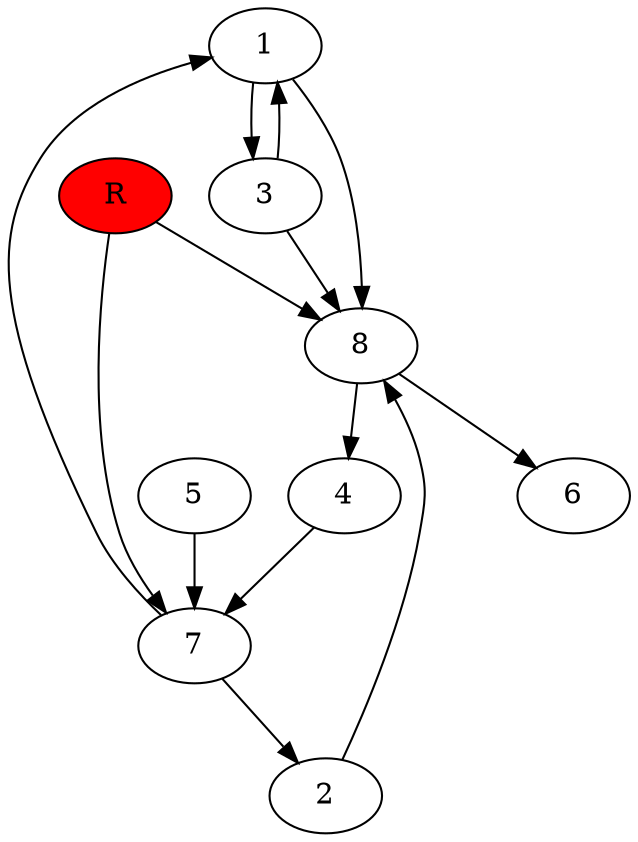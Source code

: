 digraph prb31258 {
	1
	2
	3
	4
	5
	6
	7
	8
	R [fillcolor="#ff0000" style=filled]
	1 -> 3
	1 -> 8
	2 -> 8
	3 -> 1
	3 -> 8
	4 -> 7
	5 -> 7
	7 -> 1
	7 -> 2
	8 -> 4
	8 -> 6
	R -> 7
	R -> 8
}
